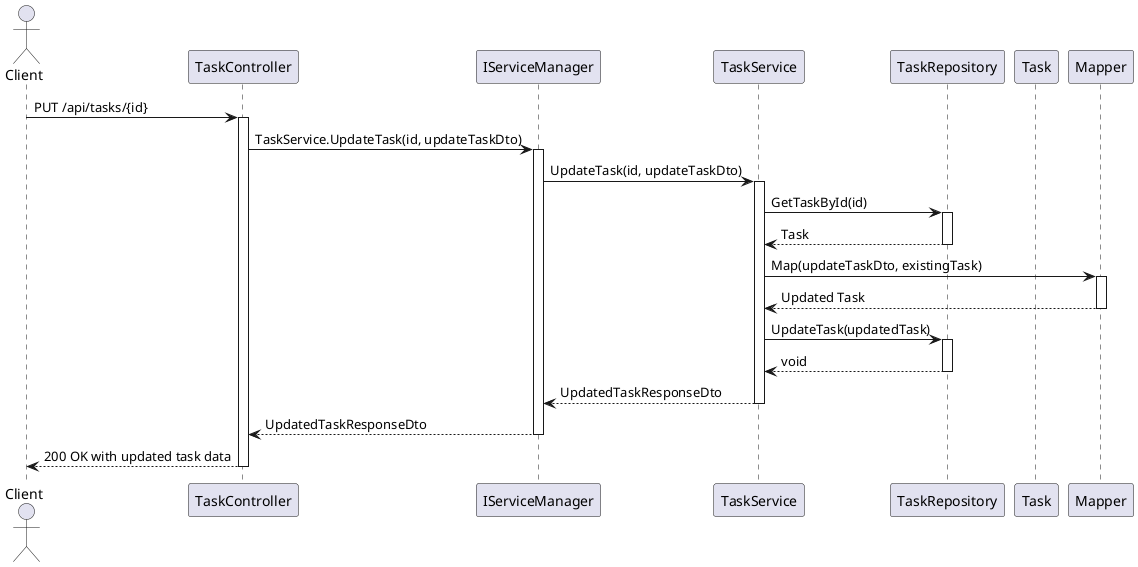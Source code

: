 @startuml
actor Client
participant "TaskController" as TC
participant "IServiceManager" as ISM
participant "TaskService" as TS
participant "TaskRepository" as TR
participant "Task" as T
participant "Mapper" as M

Client -> TC : PUT /api/tasks/{id}
activate TC

TC -> ISM : TaskService.UpdateTask(id, updateTaskDto)
activate ISM

ISM -> TS : UpdateTask(id, updateTaskDto)
activate TS

TS -> TR : GetTaskById(id)
activate TR
TR --> TS : Task
deactivate TR

TS -> M : Map(updateTaskDto, existingTask)
activate M
M --> TS : Updated Task
deactivate M

TS -> TR : UpdateTask(updatedTask)
activate TR
TR --> TS : void
deactivate TR

TS --> ISM : UpdatedTaskResponseDto
deactivate TS

ISM --> TC : UpdatedTaskResponseDto
deactivate ISM

TC --> Client : 200 OK with updated task data
deactivate TC

@enduml